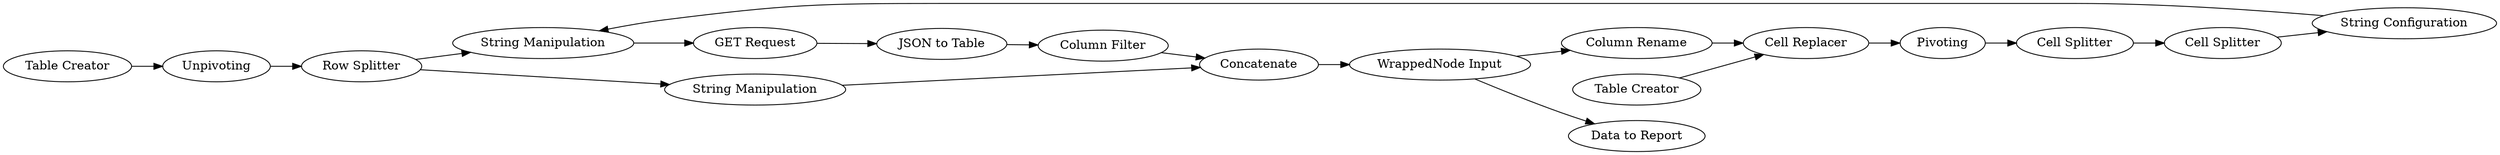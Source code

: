 digraph {
	147 [label="Table Creator"]
	153 [label="String Manipulation"]
	154 [label="GET Request"]
	155 [label="JSON to Table"]
	158 [label="Column Filter"]
	165 [label=Concatenate]
	194 [label=Unpivoting]
	195 [label="Row Splitter"]
	196 [label="String Manipulation"]
	201 [label="Data to Report"]
	200 [label="Column Rename"]
	206 [label=Pivoting]
	209 [label="Table Creator"]
	210 [label="Cell Replacer"]
	211 [label="WrappedNode Input"]
	212 [label="WrappedNode Output"]
	213 [label="Cell Splitter"]
	214 [label="Cell Splitter"]
	212 [label="String Configuration"]
	200 -> 210
	206 -> 213
	209 -> 210
	210 -> 206
	211 -> 200
	213 -> 214
	214 -> 212
	147 -> 194
	153 -> 154
	154 -> 155
	155 -> 158
	158 -> 165
	165 -> 211
	194 -> 195
	195 -> 196
	195 -> 153
	196 -> 165
	211 -> 201
	212 -> 153
	rankdir=LR
}
